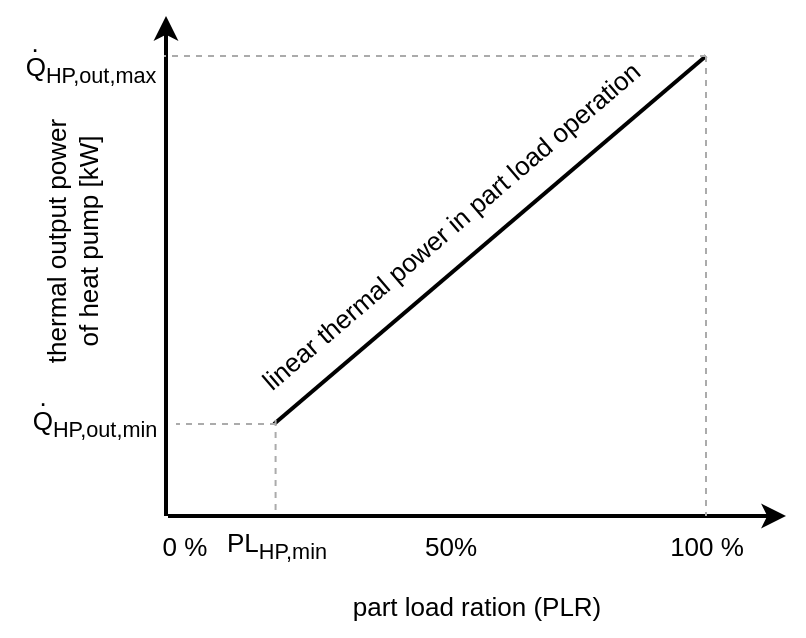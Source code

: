 <mxfile version="20.6.2" type="device"><diagram id="YZarFR_uoVgQtqTXhdG8" name="Seite-1"><mxGraphModel dx="803" dy="546" grid="1" gridSize="10" guides="1" tooltips="1" connect="1" arrows="1" fold="1" page="1" pageScale="1" pageWidth="827" pageHeight="1169" math="0" shadow="0"><root><mxCell id="0"/><mxCell id="1" parent="0"/><mxCell id="4bvL8-JfmBJlFlUhR-tv-1" value="" style="endArrow=none;html=1;rounded=0;strokeWidth=2;startArrow=classic;startFill=1;" parent="1" edge="1"><mxGeometry width="50" height="50" relative="1" as="geometry"><mxPoint x="150" y="40" as="sourcePoint"/><mxPoint x="150" y="290" as="targetPoint"/></mxGeometry></mxCell><mxCell id="4bvL8-JfmBJlFlUhR-tv-2" value="" style="endArrow=none;html=1;rounded=0;strokeWidth=2;startArrow=classic;startFill=1;" parent="1" edge="1"><mxGeometry width="50" height="50" relative="1" as="geometry"><mxPoint x="460" y="290" as="sourcePoint"/><mxPoint x="151" y="290" as="targetPoint"/></mxGeometry></mxCell><mxCell id="4bvL8-JfmBJlFlUhR-tv-3" value="part load ration (PLR)" style="text;html=1;align=center;verticalAlign=middle;resizable=0;points=[];autosize=1;strokeColor=none;fillColor=none;fontSize=13;" parent="1" vertex="1"><mxGeometry x="230" y="320" width="150" height="30" as="geometry"/></mxCell><mxCell id="4bvL8-JfmBJlFlUhR-tv-4" value="0 %" style="text;html=1;align=center;verticalAlign=middle;resizable=0;points=[];autosize=1;strokeColor=none;fillColor=none;fontSize=13;" parent="1" vertex="1"><mxGeometry x="134" y="290" width="50" height="30" as="geometry"/></mxCell><mxCell id="4bvL8-JfmBJlFlUhR-tv-5" value="100 %" style="text;html=1;align=center;verticalAlign=middle;resizable=0;points=[];autosize=1;strokeColor=none;fillColor=none;fontSize=13;" parent="1" vertex="1"><mxGeometry x="390" y="290" width="60" height="30" as="geometry"/></mxCell><mxCell id="4bvL8-JfmBJlFlUhR-tv-6" value="50%" style="text;html=1;align=center;verticalAlign=middle;resizable=0;points=[];autosize=1;strokeColor=none;fillColor=none;fontSize=13;" parent="1" vertex="1"><mxGeometry x="267" y="290" width="50" height="30" as="geometry"/></mxCell><mxCell id="4bvL8-JfmBJlFlUhR-tv-7" value="thermal output power &lt;br&gt;of heat pump&amp;nbsp;[kW]" style="text;html=1;align=center;verticalAlign=middle;resizable=0;points=[];autosize=1;strokeColor=none;fillColor=none;rotation=-90;fontSize=13;" parent="1" vertex="1"><mxGeometry x="28" y="133" width="150" height="40" as="geometry"/></mxCell><mxCell id="4bvL8-JfmBJlFlUhR-tv-9" value="" style="endArrow=none;html=1;rounded=0;strokeWidth=2;fontSize=13;" parent="1" edge="1"><mxGeometry width="50" height="50" relative="1" as="geometry"><mxPoint x="204" y="244" as="sourcePoint"/><mxPoint x="420" y="60" as="targetPoint"/></mxGeometry></mxCell><mxCell id="4bvL8-JfmBJlFlUhR-tv-10" value="" style="endArrow=none;html=1;rounded=0;strokeWidth=1;fontSize=13;dashed=1;strokeColor=#ABABAB;entryX=0.497;entryY=-0.04;entryDx=0;entryDy=0;entryPerimeter=0;" parent="1" edge="1" target="4bvL8-JfmBJlFlUhR-tv-15"><mxGeometry width="50" height="50" relative="1" as="geometry"><mxPoint x="204.8" y="242" as="sourcePoint"/><mxPoint x="204.8" y="272" as="targetPoint"/></mxGeometry></mxCell><mxCell id="4bvL8-JfmBJlFlUhR-tv-11" value="" style="endArrow=none;html=1;rounded=0;strokeWidth=1;fontSize=13;dashed=1;strokeColor=#ABABAB;" parent="1" edge="1"><mxGeometry width="50" height="50" relative="1" as="geometry"><mxPoint x="420" y="60" as="sourcePoint"/><mxPoint x="420" y="290" as="targetPoint"/></mxGeometry></mxCell><mxCell id="4bvL8-JfmBJlFlUhR-tv-12" value="" style="endArrow=none;html=1;rounded=0;strokeWidth=1;fontSize=13;dashed=1;strokeColor=#ABABAB;" parent="1" edge="1"><mxGeometry width="50" height="50" relative="1" as="geometry"><mxPoint x="205" y="244" as="sourcePoint"/><mxPoint x="155" y="244" as="targetPoint"/></mxGeometry></mxCell><mxCell id="4bvL8-JfmBJlFlUhR-tv-13" value="" style="endArrow=none;html=1;rounded=0;strokeWidth=1;fontSize=13;dashed=1;strokeColor=#ABABAB;" parent="1" edge="1"><mxGeometry width="50" height="50" relative="1" as="geometry"><mxPoint x="420" y="60" as="sourcePoint"/><mxPoint x="149" y="60" as="targetPoint"/></mxGeometry></mxCell><mxCell id="4bvL8-JfmBJlFlUhR-tv-15" value="PL&lt;sub&gt;HP,min&lt;/sub&gt;" style="text;html=1;align=center;verticalAlign=middle;resizable=0;points=[];autosize=1;strokeColor=none;fillColor=none;fontSize=13;" parent="1" vertex="1"><mxGeometry x="170" y="290" width="70" height="30" as="geometry"/></mxCell><mxCell id="4bvL8-JfmBJlFlUhR-tv-16" value="Q&lt;sub&gt;HP,out,min&lt;/sub&gt;" style="text;html=1;align=center;verticalAlign=middle;resizable=0;points=[];autosize=1;strokeColor=none;fillColor=none;fontSize=13;" parent="1" vertex="1"><mxGeometry x="69" y="229" width="90" height="30" as="geometry"/></mxCell><mxCell id="4bvL8-JfmBJlFlUhR-tv-18" value="Q&lt;sub&gt;HP,out,max&lt;/sub&gt;" style="text;html=1;align=center;verticalAlign=middle;resizable=0;points=[];autosize=1;strokeColor=none;fillColor=none;fontSize=13;" parent="1" vertex="1"><mxGeometry x="67" y="52" width="90" height="30" as="geometry"/></mxCell><mxCell id="4bvL8-JfmBJlFlUhR-tv-19" value="linear thermal power in part load operation" style="text;html=1;align=center;verticalAlign=middle;resizable=0;points=[];autosize=1;strokeColor=none;fillColor=none;fontSize=13;rotation=-40.6;" parent="1" vertex="1"><mxGeometry x="157" y="130" width="270" height="30" as="geometry"/></mxCell><mxCell id="4bvL8-JfmBJlFlUhR-tv-20" value="." style="text;html=1;align=center;verticalAlign=middle;resizable=0;points=[];autosize=1;strokeColor=none;fillColor=none;fontSize=13;" parent="1" vertex="1"><mxGeometry x="69" y="38" width="30" height="30" as="geometry"/></mxCell><mxCell id="4bvL8-JfmBJlFlUhR-tv-21" value="." style="text;html=1;align=center;verticalAlign=middle;resizable=0;points=[];autosize=1;strokeColor=none;fillColor=none;fontSize=13;" parent="1" vertex="1"><mxGeometry x="73" y="215" width="30" height="30" as="geometry"/></mxCell></root></mxGraphModel></diagram></mxfile>